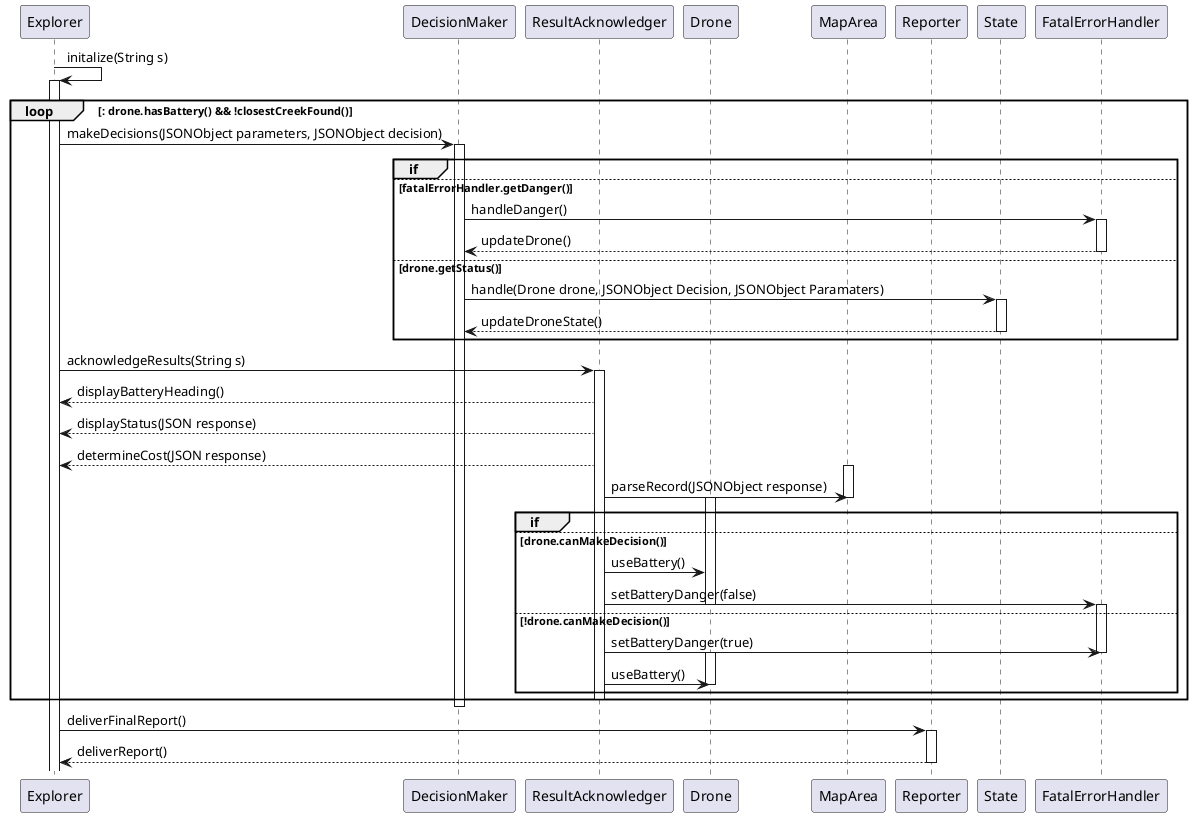 @startuml

participant Explorer 
participant DecisionMaker
participant ResultAcknowledger 
participant Drone 
participant MapArea 
participant Reporter 
participant State 
participant FatalErrorHandler 

Explorer -> Explorer: initalize(String s)

activate Explorer
loop : drone.hasBattery() && !closestCreekFound()
Explorer -> DecisionMaker: makeDecisions(JSONObject parameters, JSONObject decision)
activate DecisionMaker

group if 
else fatalErrorHandler.getDanger()
DecisionMaker -> FatalErrorHandler: handleDanger()
activate FatalErrorHandler
FatalErrorHandler --> DecisionMaker : updateDrone()
deactivate FatalErrorHandler
else  drone.getStatus()
DecisionMaker -> State : handle(Drone drone, JSONObject Decision, JSONObject Paramaters) 
activate State
State --> DecisionMaker : updateDroneState()
deactivate State
end

Explorer -> ResultAcknowledger: acknowledgeResults(String s)
activate ResultAcknowledger
ResultAcknowledger --> Explorer: displayBatteryHeading()
ResultAcknowledger --> Explorer: displayStatus(JSON response)
ResultAcknowledger --> Explorer: determineCost(JSON response)



activate MapArea
ResultAcknowledger -> MapArea: parseRecord(JSONObject response)
deactivate MapArea

group if
else drone.canMakeDecision()
activate Drone
ResultAcknowledger -> Drone :useBattery()
ResultAcknowledger -> FatalErrorHandler :setBatteryDanger(false)
deactivate Drone
else !drone.canMakeDecision()

activate FatalErrorHandler
ResultAcknowledger -> FatalErrorHandler: setBatteryDanger(true)
deactivate FatalErrorHandler

activate Drone
ResultAcknowledger -> Drone :useBattery()
deactivate Drone


end

deactivate ResultAcknowledger
end
deactivate DecisionMaker

Explorer -> Reporter: deliverFinalReport()
activate Reporter
Reporter --> Explorer: deliverReport()
deactivate Reporter
@enduml
